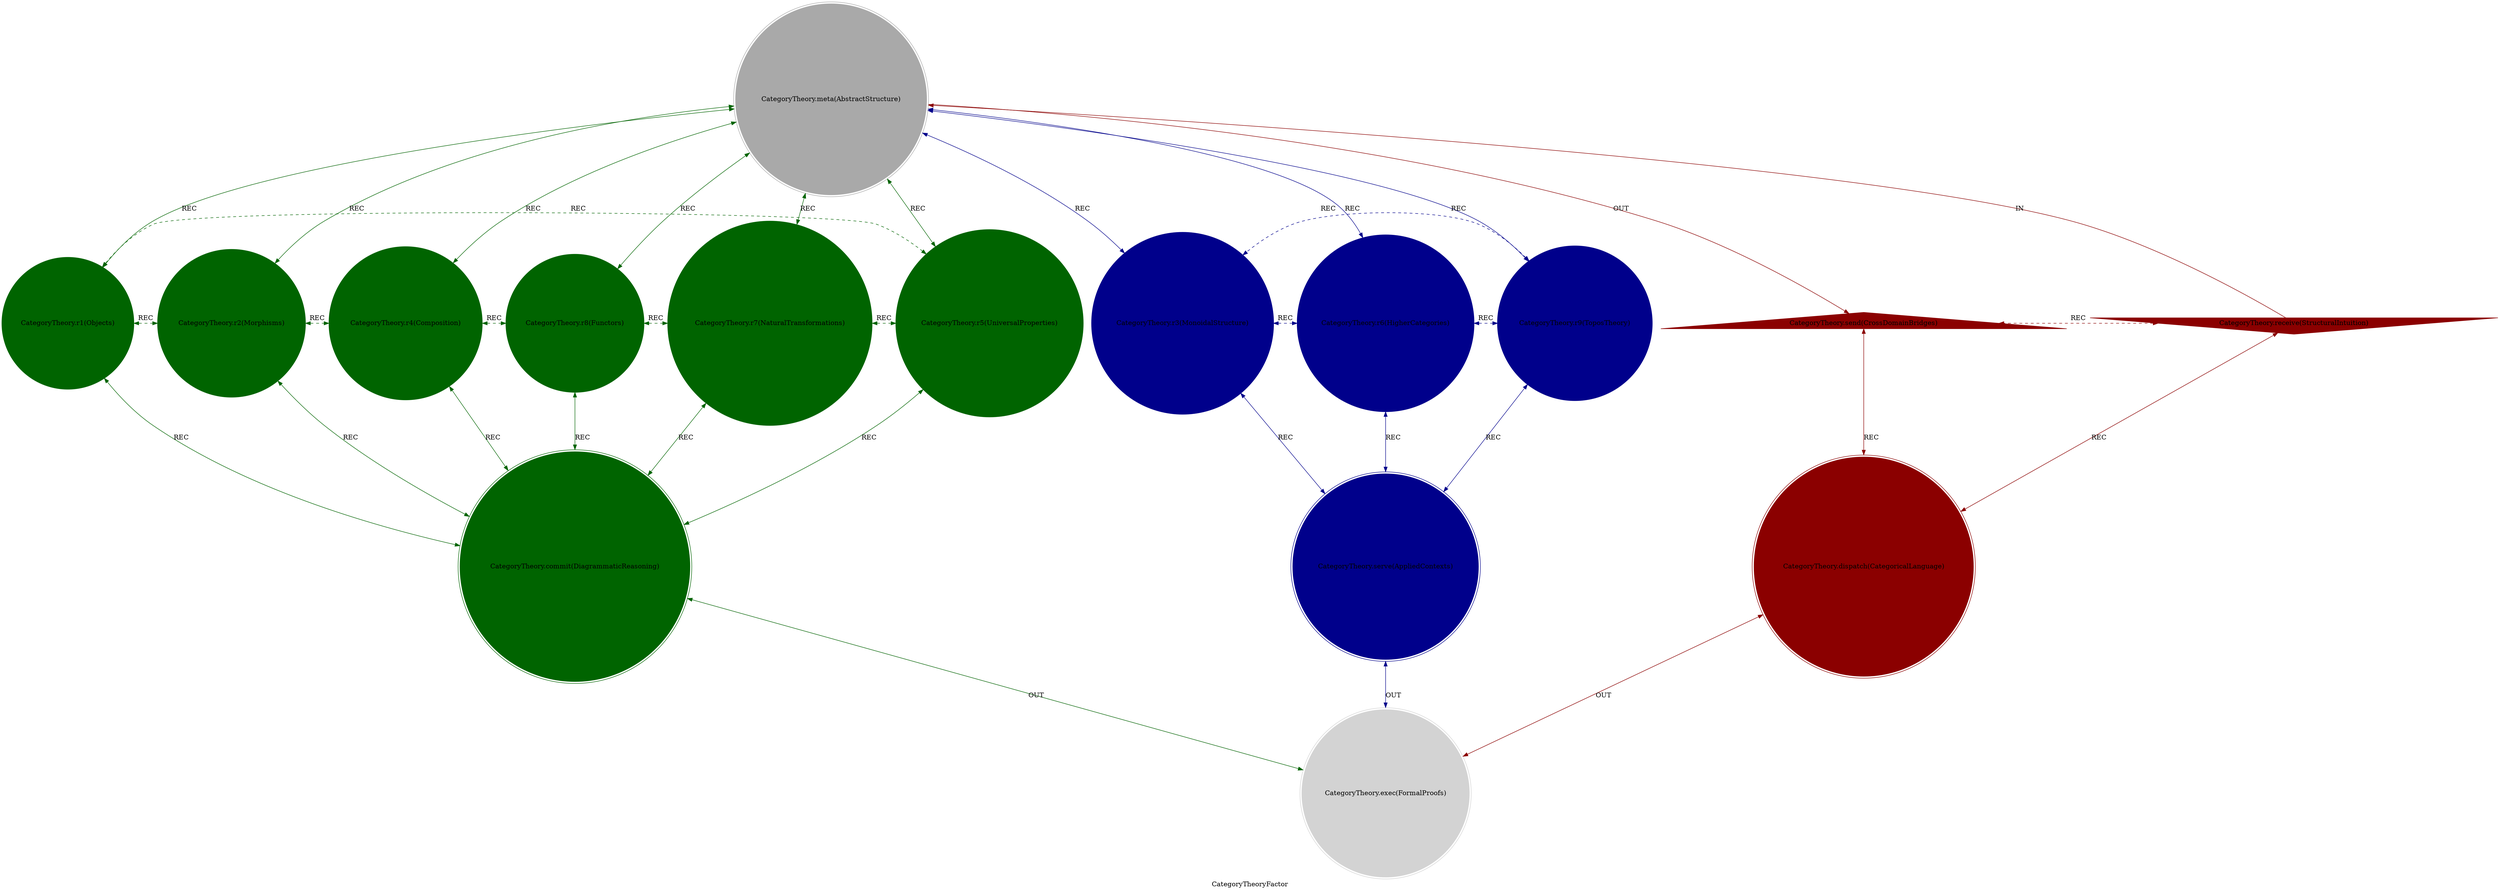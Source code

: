strict digraph CategoryTheoryFactor {
    style = filled;
    color = lightgray;
    node [shape = circle; style = filled; color = lightgreen;];
    edge [color = darkgray;];
    label = "CategoryTheoryFactor";
    comment = "The mathematics of mathematics. The abstract study of structures, relationships, and the mappings between them—where objects matter less than how they connect, and composition reveals the deep unity beneath apparent diversity.";
    
    spark_0_category_t [label = "CategoryTheory.meta(AbstractStructure)";comment = "Abstract: The Principle of Relationality. The meta-pattern that any system of objects and morphisms can form a category—the parent of all categorical frameworks where composition and identity define meaningful relationships.";shape = doublecircle;color = darkgray;];
    spark_1_category_t [label = "CategoryTheory.r1(Objects)";comment = "Initiation: The Primitive Entities. The dots in the categorical diagram—not as substances with internal structure, but as relational positions defined entirely by how they connect to other objects through morphisms.";color = darkgreen;];
    spark_2_category_t [label = "CategoryTheory.r2(Morphisms)";comment = "Response: The Transformational Arrows. The fundamental connections between objects—functions, processes, relationships that preserve structure and enable compositional reasoning across domains.";color = darkgreen;];
    spark_4_category_t [label = "CategoryTheory.r4(Composition)";comment = "Integration: The Path Combination Law. The associative operation that combines morphisms—where f: A→B and g: B→C yield g∘f: A→C, creating coherent transformational pathways through object networks.";color = darkgreen;];
    spark_8_category_t [label = "CategoryTheory.r8(Functors)";comment = "Reflection: The Structure-Preserving Maps Between Categories. The mappings that send objects to objects and morphisms to morphisms while preserving composition—the bridges that allow different mathematical universes to communicate.";color = darkgreen;];
    spark_7_category_t [label = "CategoryTheory.r7(NaturalTransformations)";comment = "Consolidation: The Morphisms Between Functors. The coherent families of morphisms that relate different structural translations—where functors F,G: C→D connect via η: F→G, capturing the essence of structural deformation.";color = darkgreen;];
    spark_5_category_t [label = "CategoryTheory.r5(UniversalProperties)";comment = "Propagation: The Essence-Capturing Constructions. The definitions that characterize objects by their relationships rather than internal structure—limits, colimits, adjunctions that reveal the 'best possible' solutions to structural problems.";color = darkgreen;];
    spark_3_category_t [label = "CategoryTheory.r3(MonoidalStructure)";comment = "Thesis: The Parallel Composition Framework. The additional tensor product ⊗ that allows objects to combine in parallel—the mathematical foundation of simultaneous processes, resource accumulation, and multi-dimensional reasoning.";color = darkblue;];
    spark_6_category_t [label = "CategoryTheory.r6(HigherCategories)";comment = "Antithesis: The Multi-Level Relational Networks. The categories where morphisms themselves have morphisms between them—2-categories, n-categories, and ∞-categories that capture hierarchical relational complexity.";color = darkblue;];
    spark_9_category_t [label = "CategoryTheory.r9(ToposTheory)";comment = "Synthesis: The Unified Logical Universe. The categories that behave like universes of sets—where intuitionistic logic, sheaves, and geometric perspectives unify mathematics, logic, and computation in a single framework.";color = darkblue;];
    spark_a_category_t [label = "CategoryTheory.receive(StructuralIntuition)";comment = "Potential: The Pre-Formal Pattern Recognition. The human capacity to sense relational patterns before formalization—the cognitive substrate from which categorical abstractions crystallize into rigorous mathematics.";shape = invtriangle;color = darkred;];
    spark_b_category_t [label = "CategoryTheory.send(CrossDomainBridges)";comment = "Manifest: The Applied Structural Isomorphisms. The concrete translations between different mathematical domains—group theory connecting to topology, logic relating to computation, physics mirroring category theory.";shape = triangle;color = darkred;];
    spark_c_category_t [label = "CategoryTheory.dispatch(CategoricalLanguage)";comment = "Why-Who: The Choice of Structural Vocabulary. The decision of which categorical framework to employ—enriched categories, fibred categories, or internal categories based on the relational phenomena being studied.";shape = doublecircle;color = darkred;];
    spark_d_category_t [label = "CategoryTheory.commit(DiagrammaticReasoning)";comment = "What-How: The Visual Proof Techniques. The specific methods of proving through commutative diagrams—where complex algebraic arguments become transparent visual compositions of arrows and objects.";shape = doublecircle;color = darkgreen;];
    spark_e_category_t [label = "CategoryTheory.serve(AppliedContexts)";comment = "When-Where: The Domain-Specific Instantiations. The concrete applications across fields—programming languages as categories, physical systems as monoidal categories, databases as fibrations.";shape = doublecircle;color = darkblue;];
    spark_f_category_t [label = "CategoryTheory.exec(FormalProofs)";comment = "Which-Closure: The Rigorous Verification. The completed categorical arguments and theorems—Yoneda lemma applications, adjunction proofs, and coherence conditions that establish structural truths.";shape = doublecircle;color = lightgray;];
    
    spark_a_category_t -> spark_0_category_t [label = "IN"; comment = "Structural intuition crystallizes into abstract categories"; color = darkred; constraint = false;];
    spark_0_category_t -> spark_b_category_t [label = "OUT"; comment = "Abstract categories generate cross-domain bridges"; color = darkred;];
    spark_0_category_t -> spark_3_category_t [label = "REC"; comment = "Abstract structure admits parallel composition"; color = darkblue; dir = both;];
    spark_0_category_t -> spark_6_category_t [label = "REC"; comment = "Abstract structure extends to higher dimensions"; color = darkblue; dir = both;];
    spark_0_category_t -> spark_9_category_t [label = "REC"; comment = "Abstract structure unifies in topos frameworks"; color = darkblue; dir = both;];
    spark_0_category_t -> spark_1_category_t [label = "REC"; comment = "Abstract structure positions relational objects"; color = darkgreen; dir = both;];
    spark_0_category_t -> spark_2_category_t [label = "REC"; comment = "Abstract structure defines transformational arrows"; color = darkgreen; dir = both;];
    spark_0_category_t -> spark_4_category_t [label = "REC"; comment = "Abstract structure requires compositional laws"; color = darkgreen; dir = both;];
    spark_0_category_t -> spark_8_category_t [label = "REC"; comment = "Abstract structure enables functorial mapping"; color = darkgreen; dir = both;];
    spark_0_category_t -> spark_7_category_t [label = "REC"; comment = "Abstract structure admits natural transformations"; color = darkgreen; dir = both;];
    spark_0_category_t -> spark_5_category_t [label = "REC"; comment = "Abstract structure reveals universal properties"; color = darkgreen; dir = both;];
    
    spark_a_category_t -> spark_c_category_t [label = "REC"; comment = "Structural intuition suggests categorical frameworks"; color = darkred; dir = both;];
    spark_b_category_t -> spark_c_category_t [label = "REC"; comment = "Cross-domain bridges validate language choices"; color = darkred; dir = both;];
    spark_1_category_t -> spark_d_category_t [label = "REC"; comment = "Objects become nodes in diagrammatic proofs"; color = darkgreen; dir = both;];
    spark_2_category_t -> spark_d_category_t [label = "REC"; comment = "Morphisms become arrows in visual reasoning"; color = darkgreen; dir = both;];
    spark_4_category_t -> spark_d_category_t [label = "REC"; comment = "Composition creates commutative diagram paths"; color = darkgreen; dir = both;];
    spark_8_category_t -> spark_d_category_t [label = "REC"; comment = "Functors enable diagram translation between categories"; color = darkgreen; dir = both;];
    spark_7_category_t -> spark_d_category_t [label = "REC"; comment = "Natural transformations become diagram modifications"; color = darkgreen; dir = both;];
    spark_5_category_t -> spark_d_category_t [label = "REC"; comment = "Universal properties characterize diagrams uniquely"; color = darkgreen; dir = both;];
    spark_3_category_t -> spark_e_category_t [label = "REC"; comment = "Monoidal structure applies to parallel processes"; color = darkblue; dir = both;];
    spark_6_category_t -> spark_e_category_t [label = "REC"; comment = "Higher categories model complex hierarchical systems"; color = darkblue; dir = both;];
    spark_9_category_t -> spark_e_category_t [label = "REC"; comment = "Topos theory provides logical universes for applications"; color = darkblue; dir = both;];
    
    spark_1_category_t -> spark_2_category_t [label = "REC"; comment = "Objects naturally demand connecting morphisms"; color = darkgreen; dir = both; style = dashed; constraint = false;];
    spark_2_category_t -> spark_4_category_t [label = "REC"; comment = "Morphisms naturally compose into pathways"; color = darkgreen; dir = both; style = dashed; constraint = false;];
    spark_4_category_t -> spark_8_category_t [label = "REC"; comment = "Composition enables functorial structure preservation"; color = darkgreen; dir = both; style = dashed; constraint = false;];
    spark_8_category_t -> spark_7_category_t [label = "REC"; comment = "Functors admit comparison via natural transformations"; color = darkgreen; dir = both; style = dashed; constraint = false;];
    spark_7_category_t -> spark_5_category_t [label = "REC"; comment = "Natural transformations reveal universal properties"; color = darkgreen; dir = both; style = dashed; constraint = false;];
    spark_5_category_t -> spark_1_category_t [label = "REC"; comment = "Universal properties characterize essential objects"; color = darkgreen; dir = both; style = dashed; constraint = false;];
    spark_3_category_t -> spark_6_category_t [label = "REC"; comment = "Monoidal composition extends to higher dimensions"; color = darkblue; dir = both; style = dashed; constraint = false;];
    spark_6_category_t -> spark_9_category_t [label = "REC"; comment = "Higher categories find unity in topos frameworks"; color = darkblue; dir = both; style = dashed; constraint = false;];
    spark_9_category_t -> spark_3_category_t [label = "REC"; comment = "Topos theory enriches monoidal understanding"; color = darkblue; dir = both; style = dashed; constraint = false;];
    spark_a_category_t -> spark_b_category_t [label = "REC"; comment = "Structural intuition manifests as domain bridges"; color = darkred; dir = both; style = dashed; constraint = false;];
    
    spark_c_category_t -> spark_f_category_t [label = "OUT"; comment = "Categorical language enables formal proof construction"; color = darkred; dir = both;];
    spark_d_category_t -> spark_f_category_t [label = "OUT"; comment = "Diagrammatic reasoning yields rigorous verification"; color = darkgreen; dir = both;];
    spark_e_category_t -> spark_f_category_t [label = "OUT"; comment = "Applied contexts ground abstract proofs in reality"; color = darkblue; dir = both;];
}
